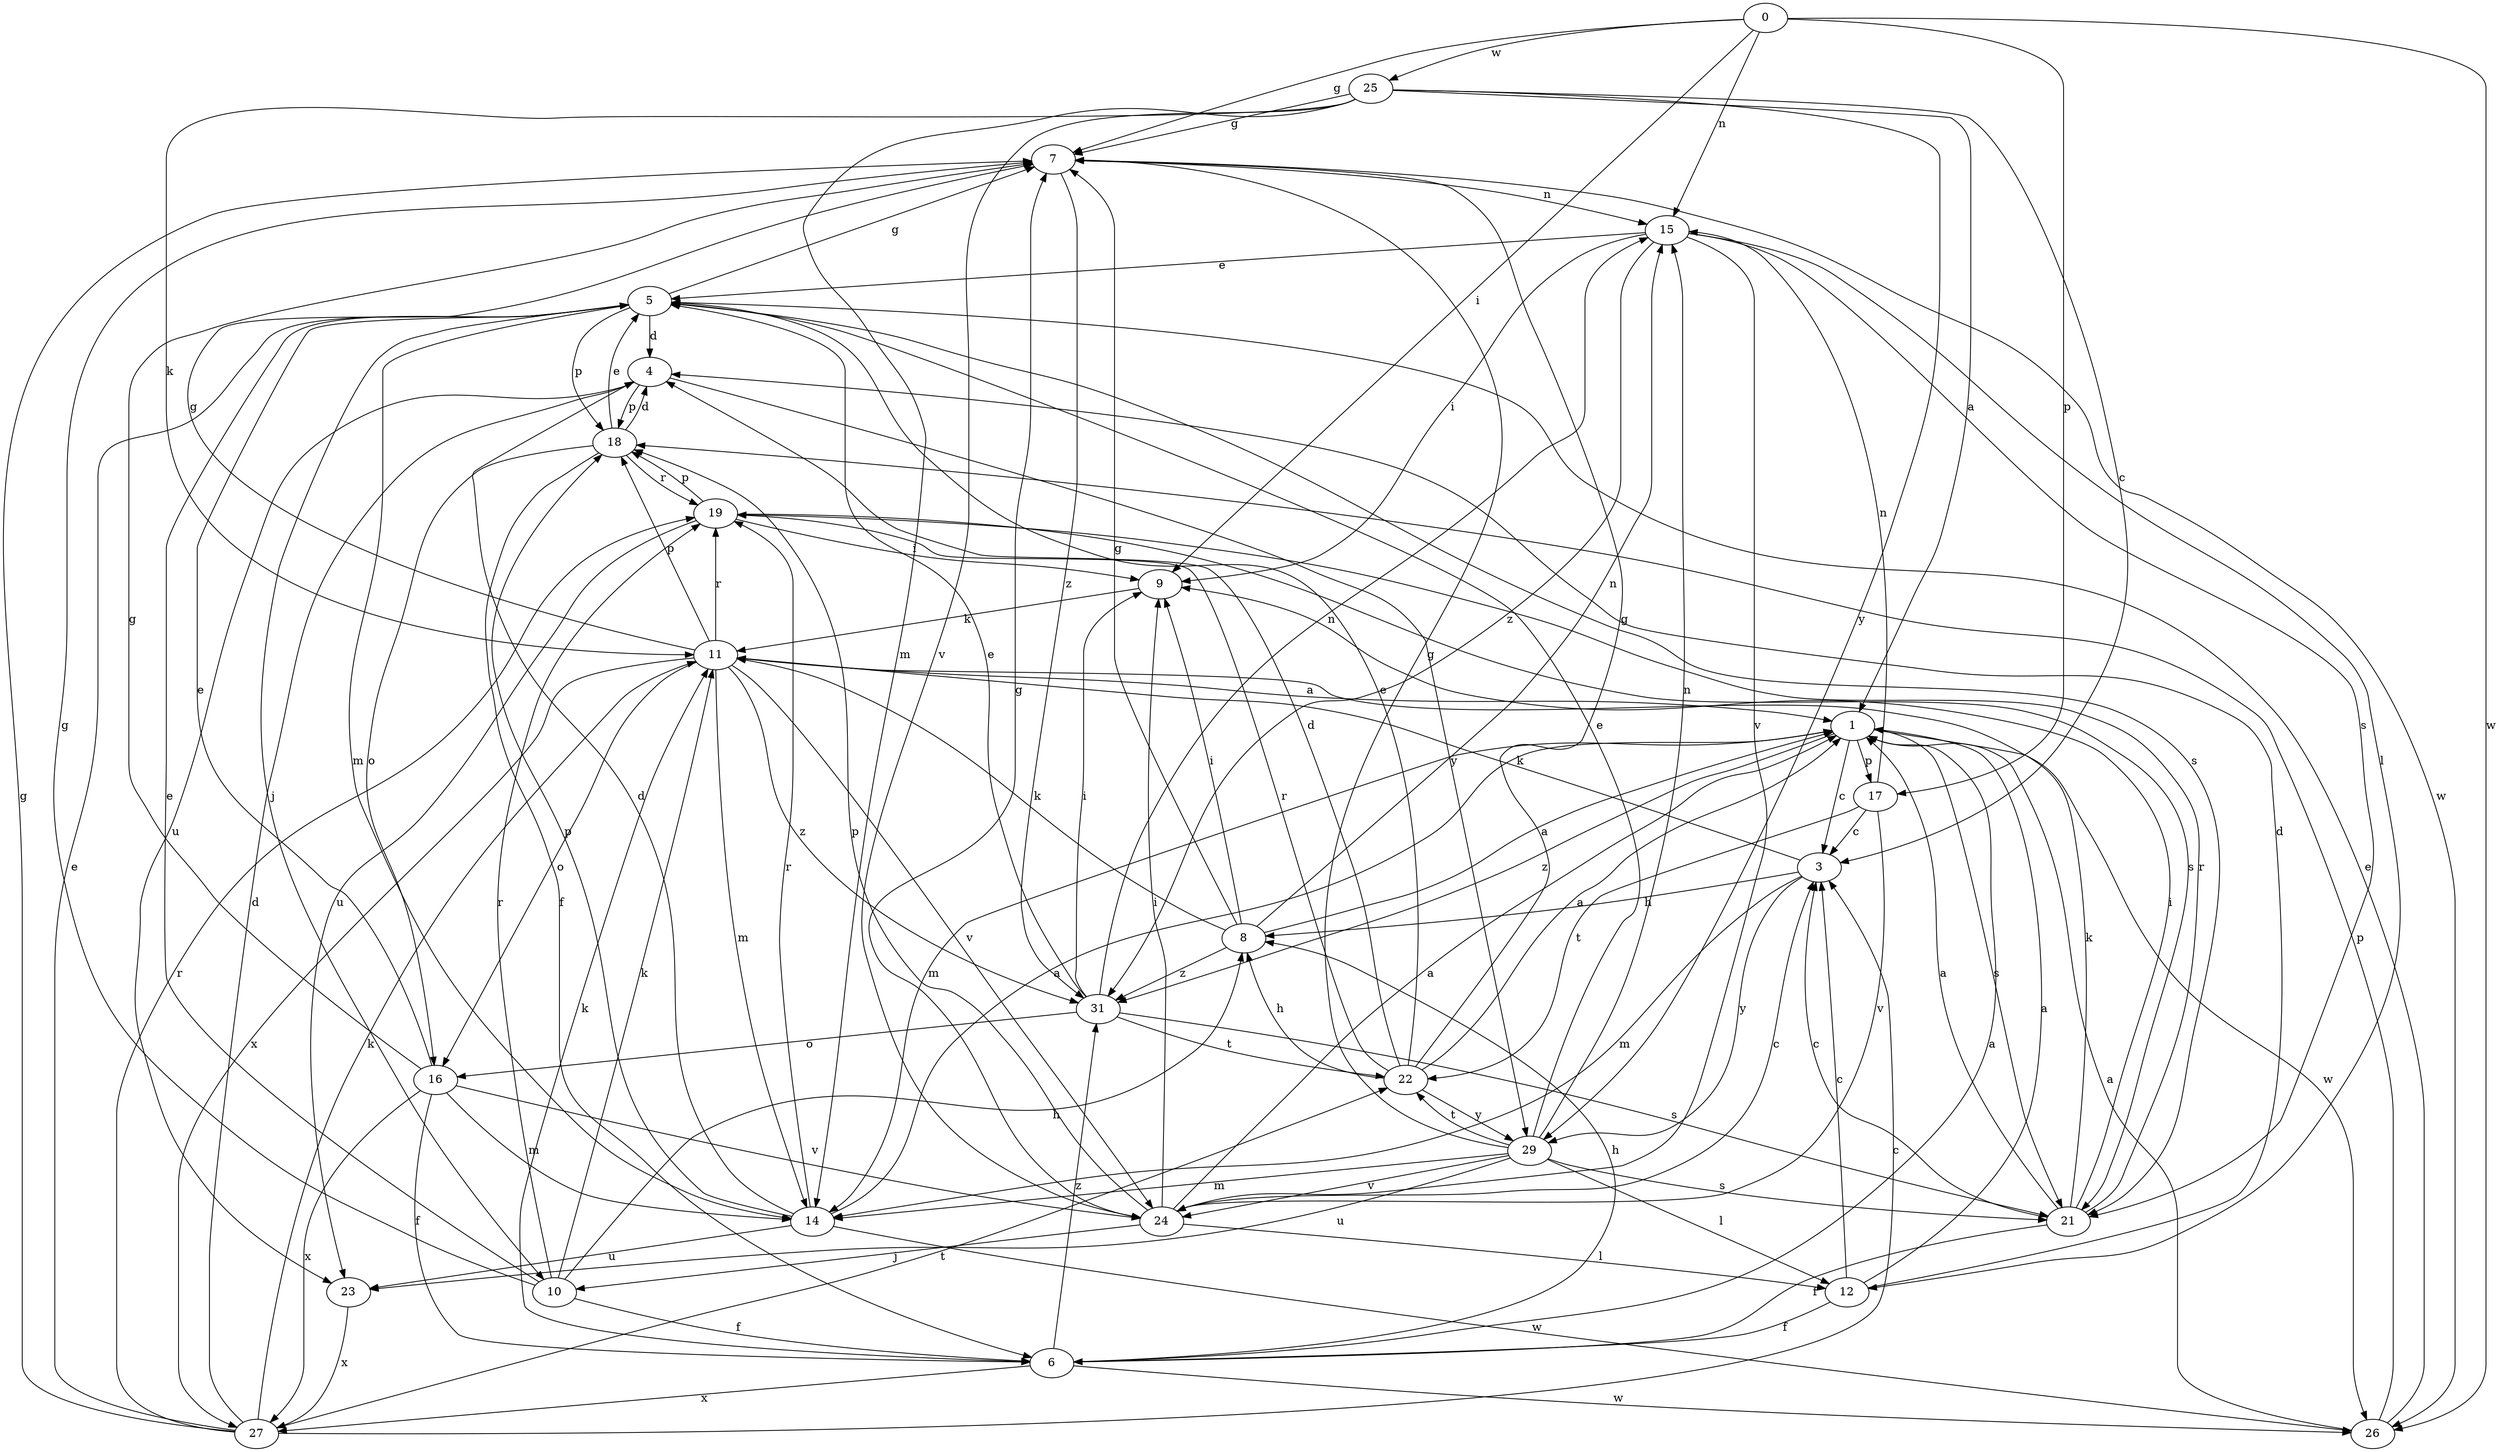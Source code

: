 strict digraph  {
0;
1;
3;
4;
5;
6;
7;
8;
9;
10;
11;
12;
14;
15;
16;
17;
18;
19;
21;
22;
23;
24;
25;
26;
27;
29;
31;
0 -> 7  [label=g];
0 -> 9  [label=i];
0 -> 15  [label=n];
0 -> 17  [label=p];
0 -> 25  [label=w];
0 -> 26  [label=w];
1 -> 3  [label=c];
1 -> 14  [label=m];
1 -> 17  [label=p];
1 -> 21  [label=s];
1 -> 26  [label=w];
1 -> 31  [label=z];
3 -> 8  [label=h];
3 -> 11  [label=k];
3 -> 14  [label=m];
3 -> 29  [label=y];
4 -> 18  [label=p];
4 -> 23  [label=u];
4 -> 29  [label=y];
5 -> 4  [label=d];
5 -> 7  [label=g];
5 -> 10  [label=j];
5 -> 14  [label=m];
5 -> 18  [label=p];
5 -> 21  [label=s];
6 -> 1  [label=a];
6 -> 8  [label=h];
6 -> 11  [label=k];
6 -> 26  [label=w];
6 -> 27  [label=x];
6 -> 31  [label=z];
7 -> 15  [label=n];
7 -> 26  [label=w];
7 -> 31  [label=z];
8 -> 1  [label=a];
8 -> 7  [label=g];
8 -> 9  [label=i];
8 -> 11  [label=k];
8 -> 15  [label=n];
8 -> 31  [label=z];
9 -> 11  [label=k];
10 -> 5  [label=e];
10 -> 6  [label=f];
10 -> 7  [label=g];
10 -> 8  [label=h];
10 -> 11  [label=k];
10 -> 19  [label=r];
11 -> 1  [label=a];
11 -> 7  [label=g];
11 -> 14  [label=m];
11 -> 16  [label=o];
11 -> 18  [label=p];
11 -> 19  [label=r];
11 -> 24  [label=v];
11 -> 27  [label=x];
11 -> 31  [label=z];
12 -> 1  [label=a];
12 -> 3  [label=c];
12 -> 4  [label=d];
12 -> 6  [label=f];
14 -> 1  [label=a];
14 -> 4  [label=d];
14 -> 18  [label=p];
14 -> 19  [label=r];
14 -> 23  [label=u];
14 -> 26  [label=w];
15 -> 5  [label=e];
15 -> 9  [label=i];
15 -> 12  [label=l];
15 -> 21  [label=s];
15 -> 24  [label=v];
15 -> 31  [label=z];
16 -> 5  [label=e];
16 -> 6  [label=f];
16 -> 7  [label=g];
16 -> 14  [label=m];
16 -> 24  [label=v];
16 -> 27  [label=x];
17 -> 3  [label=c];
17 -> 15  [label=n];
17 -> 22  [label=t];
17 -> 24  [label=v];
18 -> 4  [label=d];
18 -> 5  [label=e];
18 -> 6  [label=f];
18 -> 16  [label=o];
18 -> 19  [label=r];
19 -> 9  [label=i];
19 -> 18  [label=p];
19 -> 21  [label=s];
19 -> 23  [label=u];
21 -> 1  [label=a];
21 -> 3  [label=c];
21 -> 6  [label=f];
21 -> 9  [label=i];
21 -> 11  [label=k];
21 -> 19  [label=r];
22 -> 1  [label=a];
22 -> 4  [label=d];
22 -> 5  [label=e];
22 -> 7  [label=g];
22 -> 8  [label=h];
22 -> 19  [label=r];
22 -> 29  [label=y];
23 -> 27  [label=x];
24 -> 1  [label=a];
24 -> 3  [label=c];
24 -> 7  [label=g];
24 -> 9  [label=i];
24 -> 10  [label=j];
24 -> 12  [label=l];
24 -> 18  [label=p];
25 -> 1  [label=a];
25 -> 3  [label=c];
25 -> 7  [label=g];
25 -> 11  [label=k];
25 -> 14  [label=m];
25 -> 24  [label=v];
25 -> 29  [label=y];
26 -> 1  [label=a];
26 -> 5  [label=e];
26 -> 18  [label=p];
27 -> 3  [label=c];
27 -> 4  [label=d];
27 -> 5  [label=e];
27 -> 7  [label=g];
27 -> 11  [label=k];
27 -> 19  [label=r];
27 -> 22  [label=t];
29 -> 5  [label=e];
29 -> 7  [label=g];
29 -> 12  [label=l];
29 -> 14  [label=m];
29 -> 15  [label=n];
29 -> 21  [label=s];
29 -> 22  [label=t];
29 -> 23  [label=u];
29 -> 24  [label=v];
31 -> 5  [label=e];
31 -> 9  [label=i];
31 -> 15  [label=n];
31 -> 16  [label=o];
31 -> 21  [label=s];
31 -> 22  [label=t];
}
